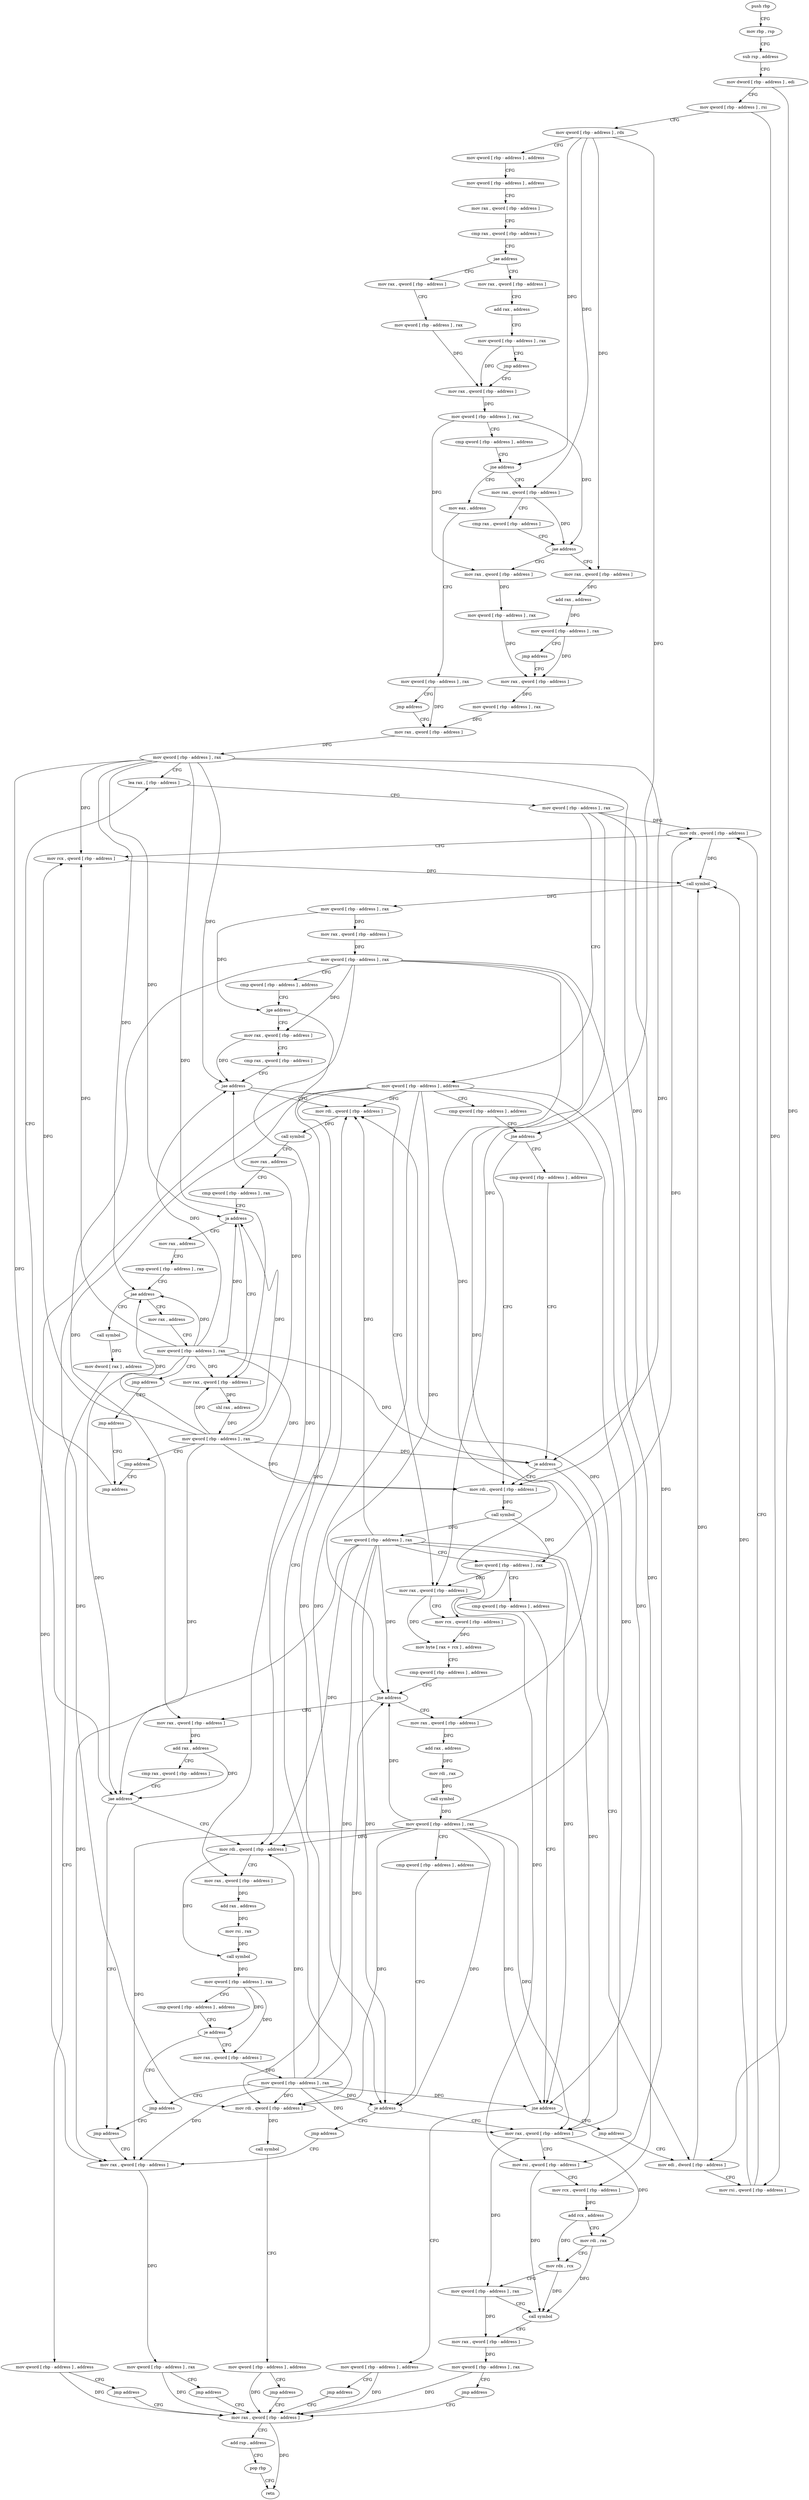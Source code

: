 digraph "func" {
"4247200" [label = "push rbp" ]
"4247201" [label = "mov rbp , rsp" ]
"4247204" [label = "sub rsp , address" ]
"4247211" [label = "mov dword [ rbp - address ] , edi" ]
"4247214" [label = "mov qword [ rbp - address ] , rsi" ]
"4247218" [label = "mov qword [ rbp - address ] , rdx" ]
"4247222" [label = "mov qword [ rbp - address ] , address" ]
"4247230" [label = "mov qword [ rbp - address ] , address" ]
"4247238" [label = "mov rax , qword [ rbp - address ]" ]
"4247242" [label = "cmp rax , qword [ rbp - address ]" ]
"4247246" [label = "jae address" ]
"4247274" [label = "mov rax , qword [ rbp - address ]" ]
"4247252" [label = "mov rax , qword [ rbp - address ]" ]
"4247278" [label = "mov qword [ rbp - address ] , rax" ]
"4247285" [label = "mov rax , qword [ rbp - address ]" ]
"4247256" [label = "add rax , address" ]
"4247262" [label = "mov qword [ rbp - address ] , rax" ]
"4247269" [label = "jmp address" ]
"4247324" [label = "mov rax , qword [ rbp - address ]" ]
"4247328" [label = "cmp rax , qword [ rbp - address ]" ]
"4247332" [label = "jae address" ]
"4247360" [label = "mov rax , qword [ rbp - address ]" ]
"4247338" [label = "mov rax , qword [ rbp - address ]" ]
"4247307" [label = "mov eax , address" ]
"4247312" [label = "mov qword [ rbp - address ] , rax" ]
"4247319" [label = "jmp address" ]
"4247385" [label = "mov rax , qword [ rbp - address ]" ]
"4247292" [label = "mov qword [ rbp - address ] , rax" ]
"4247296" [label = "cmp qword [ rbp - address ] , address" ]
"4247301" [label = "jne address" ]
"4247364" [label = "mov qword [ rbp - address ] , rax" ]
"4247371" [label = "mov rax , qword [ rbp - address ]" ]
"4247342" [label = "add rax , address" ]
"4247348" [label = "mov qword [ rbp - address ] , rax" ]
"4247355" [label = "jmp address" ]
"4247392" [label = "mov qword [ rbp - address ] , rax" ]
"4247396" [label = "lea rax , [ rbp - address ]" ]
"4247446" [label = "mov rdi , qword [ rbp - address ]" ]
"4247450" [label = "call symbol" ]
"4247455" [label = "mov qword [ rbp - address ] , rax" ]
"4247462" [label = "mov qword [ rbp - address ] , rax" ]
"4247469" [label = "cmp qword [ rbp - address ] , address" ]
"4247477" [label = "jne address" ]
"4247496" [label = "jmp address" ]
"4247483" [label = "mov qword [ rbp - address ] , address" ]
"4247432" [label = "cmp qword [ rbp - address ] , address" ]
"4247440" [label = "je address" ]
"4247501" [label = "mov edi , dword [ rbp - address ]" ]
"4247378" [label = "mov qword [ rbp - address ] , rax" ]
"4247491" [label = "jmp address" ]
"4247946" [label = "mov rax , qword [ rbp - address ]" ]
"4247504" [label = "mov rsi , qword [ rbp - address ]" ]
"4247508" [label = "mov rdx , qword [ rbp - address ]" ]
"4247515" [label = "mov rcx , qword [ rbp - address ]" ]
"4247519" [label = "call symbol" ]
"4247524" [label = "mov qword [ rbp - address ] , rax" ]
"4247528" [label = "mov rax , qword [ rbp - address ]" ]
"4247532" [label = "mov qword [ rbp - address ] , rax" ]
"4247536" [label = "cmp qword [ rbp - address ] , address" ]
"4247541" [label = "jge address" ]
"4247572" [label = "mov rax , qword [ rbp - address ]" ]
"4247547" [label = "mov rdi , qword [ rbp - address ]" ]
"4247950" [label = "add rsp , address" ]
"4247957" [label = "pop rbp" ]
"4247958" [label = "retn" ]
"4247576" [label = "cmp rax , qword [ rbp - address ]" ]
"4247580" [label = "jae address" ]
"4247824" [label = "mov rdi , qword [ rbp - address ]" ]
"4247586" [label = "mov rax , qword [ rbp - address ]" ]
"4247554" [label = "call symbol" ]
"4247559" [label = "mov qword [ rbp - address ] , address" ]
"4247567" [label = "jmp address" ]
"4247831" [label = "call symbol" ]
"4247836" [label = "mov rax , address" ]
"4247846" [label = "cmp qword [ rbp - address ] , rax" ]
"4247850" [label = "ja address" ]
"4247873" [label = "mov rax , address" ]
"4247856" [label = "mov rax , qword [ rbp - address ]" ]
"4247593" [label = "mov rcx , qword [ rbp - address ]" ]
"4247597" [label = "mov byte [ rax + rcx ] , address" ]
"4247601" [label = "cmp qword [ rbp - address ] , address" ]
"4247609" [label = "jne address" ]
"4247718" [label = "mov rax , qword [ rbp - address ]" ]
"4247615" [label = "mov rax , qword [ rbp - address ]" ]
"4247883" [label = "cmp qword [ rbp - address ] , rax" ]
"4247887" [label = "jae address" ]
"4247912" [label = "call symbol" ]
"4247893" [label = "mov rax , address" ]
"4247860" [label = "shl rax , address" ]
"4247864" [label = "mov qword [ rbp - address ] , rax" ]
"4247868" [label = "jmp address" ]
"4247941" [label = "jmp address" ]
"4247722" [label = "add rax , address" ]
"4247728" [label = "cmp rax , qword [ rbp - address ]" ]
"4247732" [label = "jae address" ]
"4247803" [label = "jmp address" ]
"4247738" [label = "mov rdi , qword [ rbp - address ]" ]
"4247619" [label = "add rax , address" ]
"4247625" [label = "mov rdi , rax" ]
"4247628" [label = "call symbol" ]
"4247633" [label = "mov qword [ rbp - address ] , rax" ]
"4247640" [label = "cmp qword [ rbp - address ] , address" ]
"4247648" [label = "je address" ]
"4247713" [label = "jmp address" ]
"4247654" [label = "mov rax , qword [ rbp - address ]" ]
"4247917" [label = "mov dword [ rax ] , address" ]
"4247923" [label = "mov qword [ rbp - address ] , address" ]
"4247931" [label = "jmp address" ]
"4247903" [label = "mov qword [ rbp - address ] , rax" ]
"4247907" [label = "jmp address" ]
"4247936" [label = "jmp address" ]
"4247808" [label = "mov rax , qword [ rbp - address ]" ]
"4247745" [label = "mov rax , qword [ rbp - address ]" ]
"4247749" [label = "add rax , address" ]
"4247755" [label = "mov rsi , rax" ]
"4247758" [label = "call symbol" ]
"4247763" [label = "mov qword [ rbp - address ] , rax" ]
"4247770" [label = "cmp qword [ rbp - address ] , address" ]
"4247778" [label = "je address" ]
"4247798" [label = "jmp address" ]
"4247784" [label = "mov rax , qword [ rbp - address ]" ]
"4247661" [label = "mov rsi , qword [ rbp - address ]" ]
"4247668" [label = "mov rcx , qword [ rbp - address ]" ]
"4247672" [label = "add rcx , address" ]
"4247679" [label = "mov rdi , rax" ]
"4247682" [label = "mov rdx , rcx" ]
"4247685" [label = "mov qword [ rbp - address ] , rax" ]
"4247692" [label = "call symbol" ]
"4247697" [label = "mov rax , qword [ rbp - address ]" ]
"4247704" [label = "mov qword [ rbp - address ] , rax" ]
"4247708" [label = "jmp address" ]
"4247403" [label = "mov qword [ rbp - address ] , rax" ]
"4247410" [label = "mov qword [ rbp - address ] , address" ]
"4247421" [label = "cmp qword [ rbp - address ] , address" ]
"4247426" [label = "jne address" ]
"4247815" [label = "mov qword [ rbp - address ] , rax" ]
"4247819" [label = "jmp address" ]
"4247791" [label = "mov qword [ rbp - address ] , rax" ]
"4247200" -> "4247201" [ label = "CFG" ]
"4247201" -> "4247204" [ label = "CFG" ]
"4247204" -> "4247211" [ label = "CFG" ]
"4247211" -> "4247214" [ label = "CFG" ]
"4247211" -> "4247501" [ label = "DFG" ]
"4247214" -> "4247218" [ label = "CFG" ]
"4247214" -> "4247504" [ label = "DFG" ]
"4247218" -> "4247222" [ label = "CFG" ]
"4247218" -> "4247301" [ label = "DFG" ]
"4247218" -> "4247324" [ label = "DFG" ]
"4247218" -> "4247338" [ label = "DFG" ]
"4247218" -> "4247426" [ label = "DFG" ]
"4247222" -> "4247230" [ label = "CFG" ]
"4247230" -> "4247238" [ label = "CFG" ]
"4247238" -> "4247242" [ label = "CFG" ]
"4247242" -> "4247246" [ label = "CFG" ]
"4247246" -> "4247274" [ label = "CFG" ]
"4247246" -> "4247252" [ label = "CFG" ]
"4247274" -> "4247278" [ label = "CFG" ]
"4247252" -> "4247256" [ label = "CFG" ]
"4247278" -> "4247285" [ label = "DFG" ]
"4247285" -> "4247292" [ label = "DFG" ]
"4247256" -> "4247262" [ label = "CFG" ]
"4247262" -> "4247269" [ label = "CFG" ]
"4247262" -> "4247285" [ label = "DFG" ]
"4247269" -> "4247285" [ label = "CFG" ]
"4247324" -> "4247328" [ label = "CFG" ]
"4247324" -> "4247332" [ label = "DFG" ]
"4247328" -> "4247332" [ label = "CFG" ]
"4247332" -> "4247360" [ label = "CFG" ]
"4247332" -> "4247338" [ label = "CFG" ]
"4247360" -> "4247364" [ label = "DFG" ]
"4247338" -> "4247342" [ label = "DFG" ]
"4247307" -> "4247312" [ label = "CFG" ]
"4247312" -> "4247319" [ label = "CFG" ]
"4247312" -> "4247385" [ label = "DFG" ]
"4247319" -> "4247385" [ label = "CFG" ]
"4247385" -> "4247392" [ label = "DFG" ]
"4247292" -> "4247296" [ label = "CFG" ]
"4247292" -> "4247332" [ label = "DFG" ]
"4247292" -> "4247360" [ label = "DFG" ]
"4247296" -> "4247301" [ label = "CFG" ]
"4247301" -> "4247324" [ label = "CFG" ]
"4247301" -> "4247307" [ label = "CFG" ]
"4247364" -> "4247371" [ label = "DFG" ]
"4247371" -> "4247378" [ label = "DFG" ]
"4247342" -> "4247348" [ label = "DFG" ]
"4247348" -> "4247355" [ label = "CFG" ]
"4247348" -> "4247371" [ label = "DFG" ]
"4247355" -> "4247371" [ label = "CFG" ]
"4247392" -> "4247396" [ label = "CFG" ]
"4247392" -> "4247446" [ label = "DFG" ]
"4247392" -> "4247440" [ label = "DFG" ]
"4247392" -> "4247515" [ label = "DFG" ]
"4247392" -> "4247580" [ label = "DFG" ]
"4247392" -> "4247850" [ label = "DFG" ]
"4247392" -> "4247887" [ label = "DFG" ]
"4247392" -> "4247856" [ label = "DFG" ]
"4247392" -> "4247732" [ label = "DFG" ]
"4247396" -> "4247403" [ label = "CFG" ]
"4247446" -> "4247450" [ label = "DFG" ]
"4247450" -> "4247455" [ label = "DFG" ]
"4247450" -> "4247462" [ label = "DFG" ]
"4247455" -> "4247462" [ label = "CFG" ]
"4247455" -> "4247477" [ label = "DFG" ]
"4247455" -> "4247547" [ label = "DFG" ]
"4247455" -> "4247824" [ label = "DFG" ]
"4247455" -> "4247609" [ label = "DFG" ]
"4247455" -> "4247648" [ label = "DFG" ]
"4247455" -> "4247738" [ label = "DFG" ]
"4247455" -> "4247654" [ label = "DFG" ]
"4247455" -> "4247808" [ label = "DFG" ]
"4247462" -> "4247469" [ label = "CFG" ]
"4247462" -> "4247508" [ label = "DFG" ]
"4247462" -> "4247586" [ label = "DFG" ]
"4247462" -> "4247661" [ label = "DFG" ]
"4247469" -> "4247477" [ label = "CFG" ]
"4247477" -> "4247496" [ label = "CFG" ]
"4247477" -> "4247483" [ label = "CFG" ]
"4247496" -> "4247501" [ label = "CFG" ]
"4247483" -> "4247491" [ label = "CFG" ]
"4247483" -> "4247946" [ label = "DFG" ]
"4247432" -> "4247440" [ label = "CFG" ]
"4247440" -> "4247501" [ label = "CFG" ]
"4247440" -> "4247446" [ label = "CFG" ]
"4247501" -> "4247504" [ label = "CFG" ]
"4247501" -> "4247519" [ label = "DFG" ]
"4247378" -> "4247385" [ label = "DFG" ]
"4247491" -> "4247946" [ label = "CFG" ]
"4247946" -> "4247950" [ label = "CFG" ]
"4247946" -> "4247958" [ label = "DFG" ]
"4247504" -> "4247508" [ label = "CFG" ]
"4247504" -> "4247519" [ label = "DFG" ]
"4247508" -> "4247515" [ label = "CFG" ]
"4247508" -> "4247519" [ label = "DFG" ]
"4247515" -> "4247519" [ label = "DFG" ]
"4247519" -> "4247524" [ label = "DFG" ]
"4247524" -> "4247528" [ label = "DFG" ]
"4247524" -> "4247541" [ label = "DFG" ]
"4247528" -> "4247532" [ label = "DFG" ]
"4247532" -> "4247536" [ label = "CFG" ]
"4247532" -> "4247572" [ label = "DFG" ]
"4247532" -> "4247593" [ label = "DFG" ]
"4247532" -> "4247718" [ label = "DFG" ]
"4247532" -> "4247615" [ label = "DFG" ]
"4247532" -> "4247745" [ label = "DFG" ]
"4247532" -> "4247668" [ label = "DFG" ]
"4247536" -> "4247541" [ label = "CFG" ]
"4247541" -> "4247572" [ label = "CFG" ]
"4247541" -> "4247547" [ label = "CFG" ]
"4247572" -> "4247576" [ label = "CFG" ]
"4247572" -> "4247580" [ label = "DFG" ]
"4247547" -> "4247554" [ label = "DFG" ]
"4247950" -> "4247957" [ label = "CFG" ]
"4247957" -> "4247958" [ label = "CFG" ]
"4247576" -> "4247580" [ label = "CFG" ]
"4247580" -> "4247824" [ label = "CFG" ]
"4247580" -> "4247586" [ label = "CFG" ]
"4247824" -> "4247831" [ label = "DFG" ]
"4247586" -> "4247593" [ label = "CFG" ]
"4247586" -> "4247597" [ label = "DFG" ]
"4247554" -> "4247559" [ label = "CFG" ]
"4247559" -> "4247567" [ label = "CFG" ]
"4247559" -> "4247946" [ label = "DFG" ]
"4247567" -> "4247946" [ label = "CFG" ]
"4247831" -> "4247836" [ label = "CFG" ]
"4247836" -> "4247846" [ label = "CFG" ]
"4247846" -> "4247850" [ label = "CFG" ]
"4247850" -> "4247873" [ label = "CFG" ]
"4247850" -> "4247856" [ label = "CFG" ]
"4247873" -> "4247883" [ label = "CFG" ]
"4247856" -> "4247860" [ label = "DFG" ]
"4247593" -> "4247597" [ label = "DFG" ]
"4247597" -> "4247601" [ label = "CFG" ]
"4247601" -> "4247609" [ label = "CFG" ]
"4247609" -> "4247718" [ label = "CFG" ]
"4247609" -> "4247615" [ label = "CFG" ]
"4247718" -> "4247722" [ label = "DFG" ]
"4247615" -> "4247619" [ label = "DFG" ]
"4247883" -> "4247887" [ label = "CFG" ]
"4247887" -> "4247912" [ label = "CFG" ]
"4247887" -> "4247893" [ label = "CFG" ]
"4247912" -> "4247917" [ label = "DFG" ]
"4247893" -> "4247903" [ label = "CFG" ]
"4247860" -> "4247864" [ label = "DFG" ]
"4247864" -> "4247868" [ label = "CFG" ]
"4247864" -> "4247446" [ label = "DFG" ]
"4247864" -> "4247440" [ label = "DFG" ]
"4247864" -> "4247515" [ label = "DFG" ]
"4247864" -> "4247580" [ label = "DFG" ]
"4247864" -> "4247850" [ label = "DFG" ]
"4247864" -> "4247887" [ label = "DFG" ]
"4247864" -> "4247856" [ label = "DFG" ]
"4247864" -> "4247732" [ label = "DFG" ]
"4247868" -> "4247941" [ label = "CFG" ]
"4247941" -> "4247396" [ label = "CFG" ]
"4247722" -> "4247728" [ label = "CFG" ]
"4247722" -> "4247732" [ label = "DFG" ]
"4247728" -> "4247732" [ label = "CFG" ]
"4247732" -> "4247803" [ label = "CFG" ]
"4247732" -> "4247738" [ label = "CFG" ]
"4247803" -> "4247808" [ label = "CFG" ]
"4247738" -> "4247745" [ label = "CFG" ]
"4247738" -> "4247758" [ label = "DFG" ]
"4247619" -> "4247625" [ label = "DFG" ]
"4247625" -> "4247628" [ label = "DFG" ]
"4247628" -> "4247633" [ label = "DFG" ]
"4247633" -> "4247640" [ label = "CFG" ]
"4247633" -> "4247477" [ label = "DFG" ]
"4247633" -> "4247547" [ label = "DFG" ]
"4247633" -> "4247824" [ label = "DFG" ]
"4247633" -> "4247609" [ label = "DFG" ]
"4247633" -> "4247648" [ label = "DFG" ]
"4247633" -> "4247738" [ label = "DFG" ]
"4247633" -> "4247654" [ label = "DFG" ]
"4247633" -> "4247808" [ label = "DFG" ]
"4247640" -> "4247648" [ label = "CFG" ]
"4247648" -> "4247713" [ label = "CFG" ]
"4247648" -> "4247654" [ label = "CFG" ]
"4247713" -> "4247808" [ label = "CFG" ]
"4247654" -> "4247661" [ label = "CFG" ]
"4247654" -> "4247679" [ label = "DFG" ]
"4247654" -> "4247685" [ label = "DFG" ]
"4247917" -> "4247923" [ label = "CFG" ]
"4247923" -> "4247931" [ label = "CFG" ]
"4247923" -> "4247946" [ label = "DFG" ]
"4247931" -> "4247946" [ label = "CFG" ]
"4247903" -> "4247907" [ label = "CFG" ]
"4247903" -> "4247446" [ label = "DFG" ]
"4247903" -> "4247440" [ label = "DFG" ]
"4247903" -> "4247515" [ label = "DFG" ]
"4247903" -> "4247580" [ label = "DFG" ]
"4247903" -> "4247850" [ label = "DFG" ]
"4247903" -> "4247887" [ label = "DFG" ]
"4247903" -> "4247856" [ label = "DFG" ]
"4247903" -> "4247732" [ label = "DFG" ]
"4247907" -> "4247936" [ label = "CFG" ]
"4247936" -> "4247941" [ label = "CFG" ]
"4247808" -> "4247815" [ label = "DFG" ]
"4247745" -> "4247749" [ label = "DFG" ]
"4247749" -> "4247755" [ label = "DFG" ]
"4247755" -> "4247758" [ label = "DFG" ]
"4247758" -> "4247763" [ label = "DFG" ]
"4247763" -> "4247770" [ label = "CFG" ]
"4247763" -> "4247778" [ label = "DFG" ]
"4247763" -> "4247784" [ label = "DFG" ]
"4247770" -> "4247778" [ label = "CFG" ]
"4247778" -> "4247798" [ label = "CFG" ]
"4247778" -> "4247784" [ label = "CFG" ]
"4247798" -> "4247803" [ label = "CFG" ]
"4247784" -> "4247791" [ label = "DFG" ]
"4247661" -> "4247668" [ label = "CFG" ]
"4247661" -> "4247692" [ label = "DFG" ]
"4247668" -> "4247672" [ label = "DFG" ]
"4247672" -> "4247679" [ label = "CFG" ]
"4247672" -> "4247682" [ label = "DFG" ]
"4247679" -> "4247682" [ label = "CFG" ]
"4247679" -> "4247692" [ label = "DFG" ]
"4247682" -> "4247685" [ label = "CFG" ]
"4247682" -> "4247692" [ label = "DFG" ]
"4247685" -> "4247692" [ label = "CFG" ]
"4247685" -> "4247697" [ label = "DFG" ]
"4247692" -> "4247697" [ label = "CFG" ]
"4247697" -> "4247704" [ label = "DFG" ]
"4247704" -> "4247708" [ label = "CFG" ]
"4247704" -> "4247946" [ label = "DFG" ]
"4247708" -> "4247946" [ label = "CFG" ]
"4247403" -> "4247410" [ label = "CFG" ]
"4247403" -> "4247508" [ label = "DFG" ]
"4247403" -> "4247586" [ label = "DFG" ]
"4247403" -> "4247661" [ label = "DFG" ]
"4247410" -> "4247421" [ label = "CFG" ]
"4247410" -> "4247477" [ label = "DFG" ]
"4247410" -> "4247547" [ label = "DFG" ]
"4247410" -> "4247824" [ label = "DFG" ]
"4247410" -> "4247609" [ label = "DFG" ]
"4247410" -> "4247648" [ label = "DFG" ]
"4247410" -> "4247738" [ label = "DFG" ]
"4247410" -> "4247654" [ label = "DFG" ]
"4247410" -> "4247808" [ label = "DFG" ]
"4247421" -> "4247426" [ label = "CFG" ]
"4247426" -> "4247446" [ label = "CFG" ]
"4247426" -> "4247432" [ label = "CFG" ]
"4247815" -> "4247819" [ label = "CFG" ]
"4247815" -> "4247946" [ label = "DFG" ]
"4247819" -> "4247946" [ label = "CFG" ]
"4247791" -> "4247798" [ label = "CFG" ]
"4247791" -> "4247477" [ label = "DFG" ]
"4247791" -> "4247547" [ label = "DFG" ]
"4247791" -> "4247824" [ label = "DFG" ]
"4247791" -> "4247609" [ label = "DFG" ]
"4247791" -> "4247648" [ label = "DFG" ]
"4247791" -> "4247738" [ label = "DFG" ]
"4247791" -> "4247654" [ label = "DFG" ]
"4247791" -> "4247808" [ label = "DFG" ]
}
